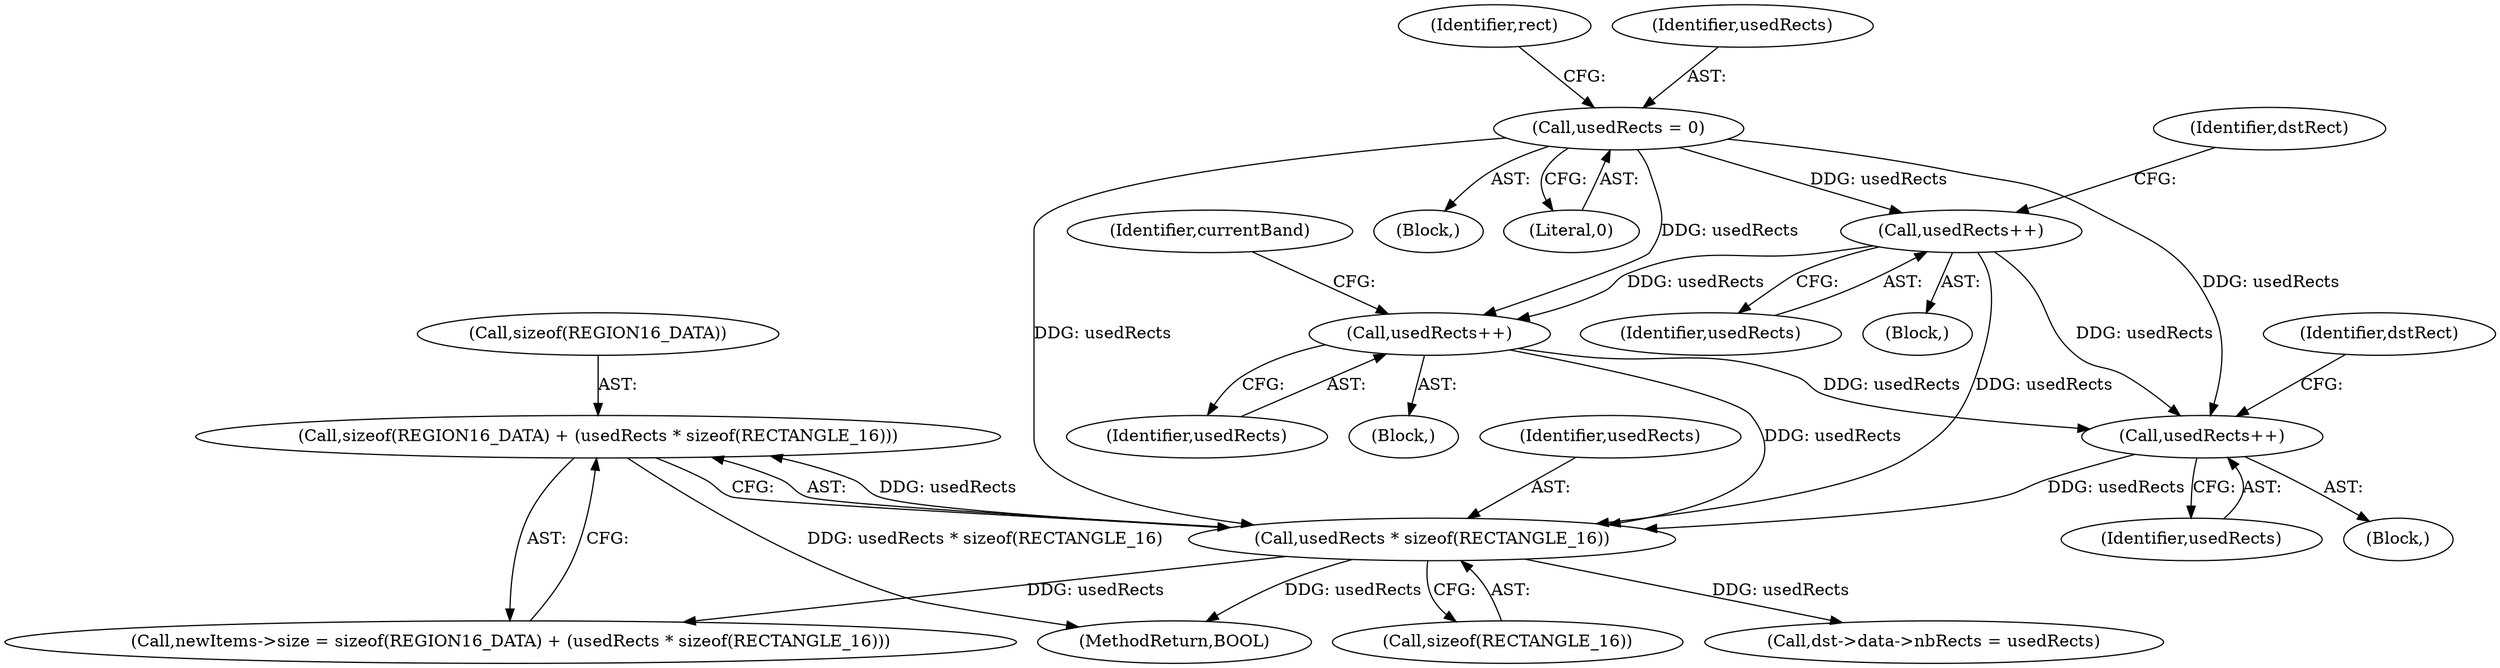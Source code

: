 digraph "0_FreeRDP_fc80ab45621bd966f70594c0b7393ec005a94007_2@API" {
"1000617" [label="(Call,sizeof(REGION16_DATA) + (usedRects * sizeof(RECTANGLE_16)))"];
"1000620" [label="(Call,usedRects * sizeof(RECTANGLE_16))"];
"1000227" [label="(Call,usedRects = 0)"];
"1000496" [label="(Call,usedRects++)"];
"1000271" [label="(Call,usedRects++)"];
"1000542" [label="(Call,usedRects++)"];
"1000274" [label="(Identifier,dstRect)"];
"1000271" [label="(Call,usedRects++)"];
"1000463" [label="(Block,)"];
"1000114" [label="(Block,)"];
"1000509" [label="(Block,)"];
"1000545" [label="(Identifier,dstRect)"];
"1000613" [label="(Call,newItems->size = sizeof(REGION16_DATA) + (usedRects * sizeof(RECTANGLE_16)))"];
"1000618" [label="(Call,sizeof(REGION16_DATA))"];
"1000653" [label="(MethodReturn,BOOL)"];
"1000620" [label="(Call,usedRects * sizeof(RECTANGLE_16))"];
"1000617" [label="(Call,sizeof(REGION16_DATA) + (usedRects * sizeof(RECTANGLE_16)))"];
"1000496" [label="(Call,usedRects++)"];
"1000542" [label="(Call,usedRects++)"];
"1000499" [label="(Identifier,currentBand)"];
"1000233" [label="(Identifier,rect)"];
"1000497" [label="(Identifier,usedRects)"];
"1000543" [label="(Identifier,usedRects)"];
"1000621" [label="(Identifier,usedRects)"];
"1000228" [label="(Identifier,usedRects)"];
"1000227" [label="(Call,usedRects = 0)"];
"1000272" [label="(Identifier,usedRects)"];
"1000238" [label="(Block,)"];
"1000643" [label="(Call,dst->data->nbRects = usedRects)"];
"1000622" [label="(Call,sizeof(RECTANGLE_16))"];
"1000229" [label="(Literal,0)"];
"1000617" -> "1000613"  [label="AST: "];
"1000617" -> "1000620"  [label="CFG: "];
"1000618" -> "1000617"  [label="AST: "];
"1000620" -> "1000617"  [label="AST: "];
"1000613" -> "1000617"  [label="CFG: "];
"1000617" -> "1000653"  [label="DDG: usedRects * sizeof(RECTANGLE_16)"];
"1000620" -> "1000617"  [label="DDG: usedRects"];
"1000620" -> "1000622"  [label="CFG: "];
"1000621" -> "1000620"  [label="AST: "];
"1000622" -> "1000620"  [label="AST: "];
"1000620" -> "1000653"  [label="DDG: usedRects"];
"1000620" -> "1000613"  [label="DDG: usedRects"];
"1000227" -> "1000620"  [label="DDG: usedRects"];
"1000496" -> "1000620"  [label="DDG: usedRects"];
"1000542" -> "1000620"  [label="DDG: usedRects"];
"1000271" -> "1000620"  [label="DDG: usedRects"];
"1000620" -> "1000643"  [label="DDG: usedRects"];
"1000227" -> "1000114"  [label="AST: "];
"1000227" -> "1000229"  [label="CFG: "];
"1000228" -> "1000227"  [label="AST: "];
"1000229" -> "1000227"  [label="AST: "];
"1000233" -> "1000227"  [label="CFG: "];
"1000227" -> "1000271"  [label="DDG: usedRects"];
"1000227" -> "1000496"  [label="DDG: usedRects"];
"1000227" -> "1000542"  [label="DDG: usedRects"];
"1000496" -> "1000463"  [label="AST: "];
"1000496" -> "1000497"  [label="CFG: "];
"1000497" -> "1000496"  [label="AST: "];
"1000499" -> "1000496"  [label="CFG: "];
"1000271" -> "1000496"  [label="DDG: usedRects"];
"1000496" -> "1000542"  [label="DDG: usedRects"];
"1000271" -> "1000238"  [label="AST: "];
"1000271" -> "1000272"  [label="CFG: "];
"1000272" -> "1000271"  [label="AST: "];
"1000274" -> "1000271"  [label="CFG: "];
"1000271" -> "1000542"  [label="DDG: usedRects"];
"1000542" -> "1000509"  [label="AST: "];
"1000542" -> "1000543"  [label="CFG: "];
"1000543" -> "1000542"  [label="AST: "];
"1000545" -> "1000542"  [label="CFG: "];
}
